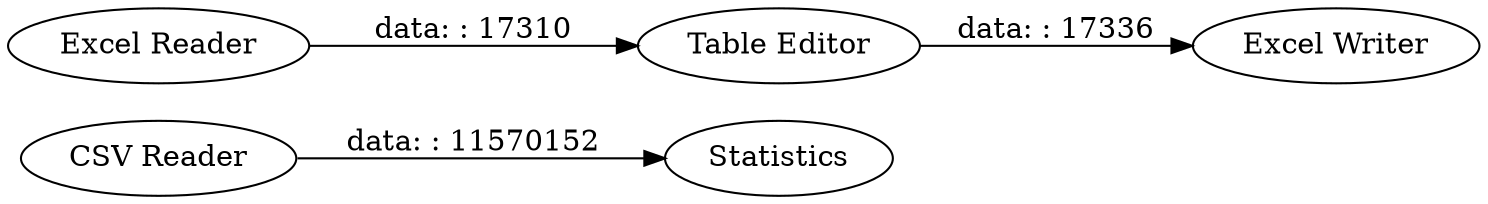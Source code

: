 digraph {
	"4942758677270555632_2" [label="CSV Reader"]
	"4942758677270555632_6" [label="Excel Writer"]
	"4942758677270555632_5" [label="Excel Reader"]
	"4942758677270555632_4" [label=Statistics]
	"4942758677270555632_7" [label="Table Editor"]
	"4942758677270555632_2" -> "4942758677270555632_4" [label="data: : 11570152"]
	"4942758677270555632_7" -> "4942758677270555632_6" [label="data: : 17336"]
	"4942758677270555632_5" -> "4942758677270555632_7" [label="data: : 17310"]
	rankdir=LR
}

